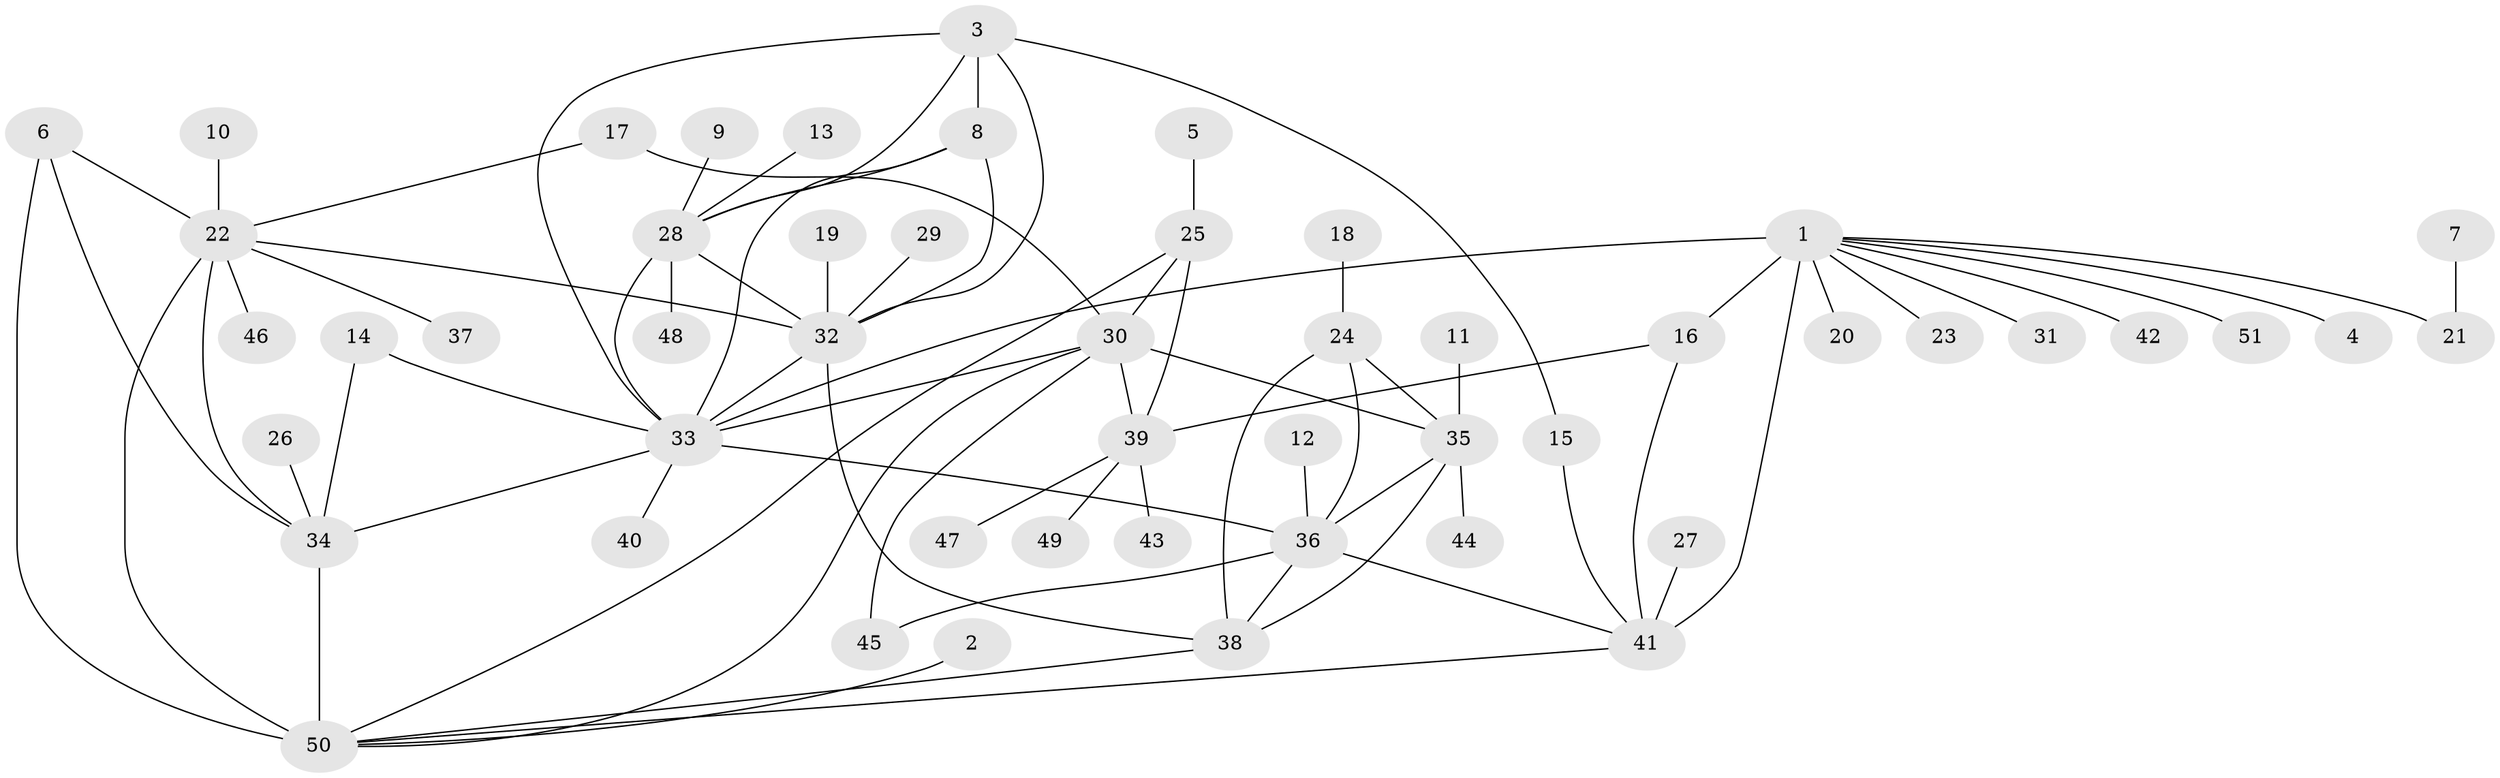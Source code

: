 // original degree distribution, {5: 0.0594059405940594, 10: 0.019801980198019802, 9: 0.04950495049504951, 6: 0.0297029702970297, 8: 0.0297029702970297, 4: 0.009900990099009901, 11: 0.0297029702970297, 7: 0.019801980198019802, 3: 0.04950495049504951, 1: 0.5643564356435643, 2: 0.13861386138613863}
// Generated by graph-tools (version 1.1) at 2025/26/03/09/25 03:26:49]
// undirected, 51 vertices, 77 edges
graph export_dot {
graph [start="1"]
  node [color=gray90,style=filled];
  1;
  2;
  3;
  4;
  5;
  6;
  7;
  8;
  9;
  10;
  11;
  12;
  13;
  14;
  15;
  16;
  17;
  18;
  19;
  20;
  21;
  22;
  23;
  24;
  25;
  26;
  27;
  28;
  29;
  30;
  31;
  32;
  33;
  34;
  35;
  36;
  37;
  38;
  39;
  40;
  41;
  42;
  43;
  44;
  45;
  46;
  47;
  48;
  49;
  50;
  51;
  1 -- 4 [weight=1.0];
  1 -- 16 [weight=3.0];
  1 -- 20 [weight=1.0];
  1 -- 21 [weight=1.0];
  1 -- 23 [weight=1.0];
  1 -- 31 [weight=1.0];
  1 -- 33 [weight=1.0];
  1 -- 41 [weight=3.0];
  1 -- 42 [weight=1.0];
  1 -- 51 [weight=1.0];
  2 -- 50 [weight=1.0];
  3 -- 8 [weight=1.0];
  3 -- 15 [weight=1.0];
  3 -- 28 [weight=1.0];
  3 -- 32 [weight=1.0];
  3 -- 33 [weight=1.0];
  5 -- 25 [weight=1.0];
  6 -- 22 [weight=1.0];
  6 -- 34 [weight=1.0];
  6 -- 50 [weight=2.0];
  7 -- 21 [weight=1.0];
  8 -- 28 [weight=1.0];
  8 -- 32 [weight=1.0];
  8 -- 33 [weight=1.0];
  9 -- 28 [weight=1.0];
  10 -- 22 [weight=1.0];
  11 -- 35 [weight=1.0];
  12 -- 36 [weight=1.0];
  13 -- 28 [weight=1.0];
  14 -- 33 [weight=1.0];
  14 -- 34 [weight=1.0];
  15 -- 41 [weight=1.0];
  16 -- 39 [weight=1.0];
  16 -- 41 [weight=1.0];
  17 -- 22 [weight=1.0];
  17 -- 30 [weight=1.0];
  18 -- 24 [weight=1.0];
  19 -- 32 [weight=1.0];
  22 -- 32 [weight=1.0];
  22 -- 34 [weight=1.0];
  22 -- 37 [weight=1.0];
  22 -- 46 [weight=1.0];
  22 -- 50 [weight=2.0];
  24 -- 35 [weight=1.0];
  24 -- 36 [weight=1.0];
  24 -- 38 [weight=2.0];
  25 -- 30 [weight=1.0];
  25 -- 39 [weight=3.0];
  25 -- 50 [weight=1.0];
  26 -- 34 [weight=1.0];
  27 -- 41 [weight=1.0];
  28 -- 32 [weight=1.0];
  28 -- 33 [weight=1.0];
  28 -- 48 [weight=1.0];
  29 -- 32 [weight=1.0];
  30 -- 33 [weight=1.0];
  30 -- 35 [weight=1.0];
  30 -- 39 [weight=3.0];
  30 -- 45 [weight=1.0];
  30 -- 50 [weight=1.0];
  32 -- 33 [weight=1.0];
  32 -- 38 [weight=2.0];
  33 -- 34 [weight=1.0];
  33 -- 36 [weight=1.0];
  33 -- 40 [weight=1.0];
  34 -- 50 [weight=2.0];
  35 -- 36 [weight=1.0];
  35 -- 38 [weight=2.0];
  35 -- 44 [weight=1.0];
  36 -- 38 [weight=2.0];
  36 -- 41 [weight=1.0];
  36 -- 45 [weight=1.0];
  38 -- 50 [weight=1.0];
  39 -- 43 [weight=1.0];
  39 -- 47 [weight=1.0];
  39 -- 49 [weight=1.0];
  41 -- 50 [weight=1.0];
}
